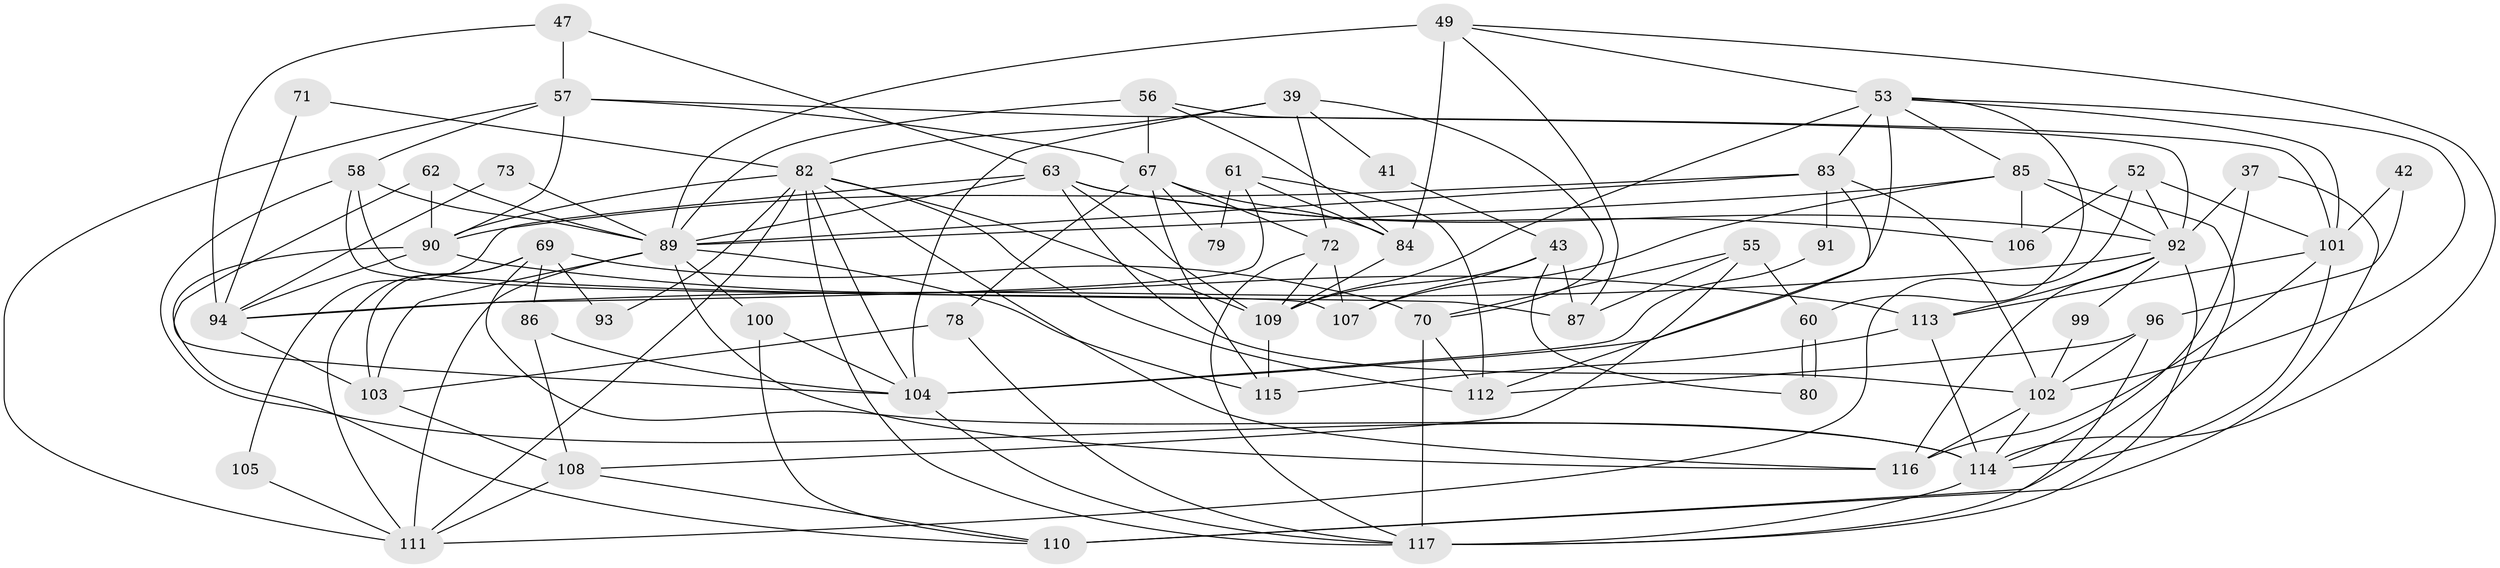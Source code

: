 // original degree distribution, {2: 0.17094017094017094, 4: 0.24786324786324787, 6: 0.08547008547008547, 5: 0.20512820512820512, 3: 0.23931623931623933, 8: 0.017094017094017096, 7: 0.02564102564102564, 11: 0.008547008547008548}
// Generated by graph-tools (version 1.1) at 2025/51/03/09/25 04:51:45]
// undirected, 58 vertices, 144 edges
graph export_dot {
graph [start="1"]
  node [color=gray90,style=filled];
  37;
  39 [super="+5"];
  41;
  42;
  43 [super="+8"];
  47;
  49 [super="+2+48"];
  52 [super="+24"];
  53 [super="+36"];
  55;
  56 [super="+26"];
  57 [super="+21+28"];
  58;
  60 [super="+14"];
  61;
  62;
  63 [super="+19+27"];
  67 [super="+25+66"];
  69 [super="+31"];
  70 [super="+35"];
  71;
  72 [super="+11"];
  73;
  78;
  79;
  80;
  82 [super="+29+77"];
  83;
  84 [super="+68"];
  85 [super="+17+51"];
  86;
  87;
  89 [super="+64+54"];
  90 [super="+45+33"];
  91;
  92 [super="+4+50"];
  93;
  94 [super="+12+59"];
  96;
  99;
  100 [super="+20"];
  101 [super="+97"];
  102 [super="+95"];
  103 [super="+76"];
  104 [super="+15+74"];
  105;
  106;
  107;
  108 [super="+9"];
  109;
  110 [super="+88"];
  111 [super="+18"];
  112 [super="+34"];
  113 [super="+7"];
  114 [super="+75+65+38"];
  115;
  116 [super="+46"];
  117 [super="+6+98+81"];
  37 -- 92;
  37 -- 110;
  37 -- 114;
  39 -- 41;
  39 -- 70;
  39 -- 72;
  39 -- 104;
  39 -- 82 [weight=2];
  41 -- 43;
  42 -- 96;
  42 -- 101;
  43 -- 87;
  43 -- 107;
  43 -- 80;
  43 -- 109;
  47 -- 57;
  47 -- 94;
  47 -- 63;
  49 -- 89 [weight=2];
  49 -- 84 [weight=3];
  49 -- 87 [weight=2];
  49 -- 114;
  49 -- 53;
  52 -- 106;
  52 -- 101 [weight=2];
  52 -- 92 [weight=2];
  52 -- 111;
  53 -- 109;
  53 -- 102;
  53 -- 104 [weight=2];
  53 -- 85;
  53 -- 83;
  53 -- 60;
  53 -- 101;
  55 -- 108 [weight=2];
  55 -- 87;
  55 -- 70;
  55 -- 60;
  56 -- 89;
  56 -- 92;
  56 -- 84;
  56 -- 67 [weight=2];
  57 -- 58 [weight=3];
  57 -- 90 [weight=2];
  57 -- 111;
  57 -- 101;
  57 -- 67 [weight=2];
  58 -- 107;
  58 -- 87;
  58 -- 114;
  58 -- 89;
  60 -- 80;
  60 -- 80;
  61 -- 94;
  61 -- 79;
  61 -- 84;
  61 -- 112;
  62 -- 104;
  62 -- 90;
  62 -- 89;
  63 -- 105;
  63 -- 106;
  63 -- 92 [weight=2];
  63 -- 109;
  63 -- 102;
  63 -- 89;
  67 -- 72;
  67 -- 84;
  67 -- 115;
  67 -- 79;
  67 -- 78;
  69 -- 111;
  69 -- 114;
  69 -- 70;
  69 -- 103;
  69 -- 86;
  69 -- 93;
  70 -- 112;
  70 -- 117 [weight=2];
  71 -- 94;
  71 -- 82;
  72 -- 109;
  72 -- 117;
  72 -- 107;
  73 -- 94;
  73 -- 89;
  78 -- 103;
  78 -- 117;
  82 -- 93;
  82 -- 90 [weight=2];
  82 -- 117 [weight=3];
  82 -- 109;
  82 -- 104;
  82 -- 116;
  82 -- 111;
  82 -- 112;
  83 -- 102 [weight=2];
  83 -- 91;
  83 -- 112;
  83 -- 90;
  83 -- 89;
  84 -- 109;
  85 -- 92 [weight=2];
  85 -- 110 [weight=2];
  85 -- 106;
  85 -- 107;
  85 -- 89 [weight=2];
  86 -- 108;
  86 -- 104;
  89 -- 100;
  89 -- 103;
  89 -- 115;
  89 -- 116;
  89 -- 111;
  90 -- 94 [weight=2];
  90 -- 110;
  90 -- 113;
  91 -- 104;
  92 -- 99;
  92 -- 113 [weight=2];
  92 -- 117 [weight=2];
  92 -- 116;
  92 -- 94;
  94 -- 103;
  96 -- 102;
  96 -- 117;
  96 -- 112;
  99 -- 102;
  100 -- 104;
  100 -- 110;
  101 -- 113;
  101 -- 114;
  101 -- 116;
  102 -- 116;
  102 -- 114;
  103 -- 108 [weight=2];
  104 -- 117;
  105 -- 111;
  108 -- 110;
  108 -- 111;
  109 -- 115;
  113 -- 115 [weight=2];
  113 -- 114 [weight=2];
  114 -- 117 [weight=2];
}
